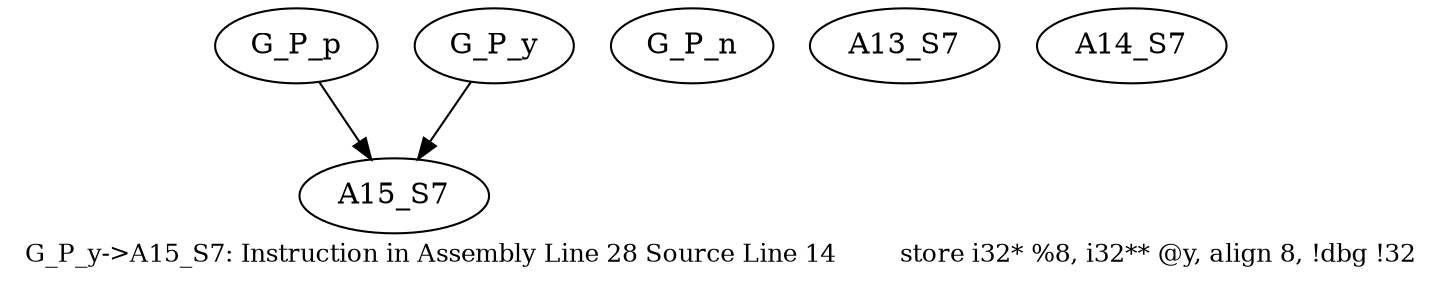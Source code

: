 digraph{
	node [ ]
	edge [ ]
	G_P_p [ ]
	G_P_y [ ]
	G_P_n [ ]
	A13_S7 [ ]
	A14_S7 [ ]
	A15_S7 [ ]
	G_P_p -> A15_S7 [ ]
	G_P_y -> A15_S7 [ ]
	label = "G_P_y->A15_S7: Instruction in Assembly Line 28 Source Line 14	store i32* %8, i32** @y, align 8, !dbg !32"	fontsize = "12"
}
